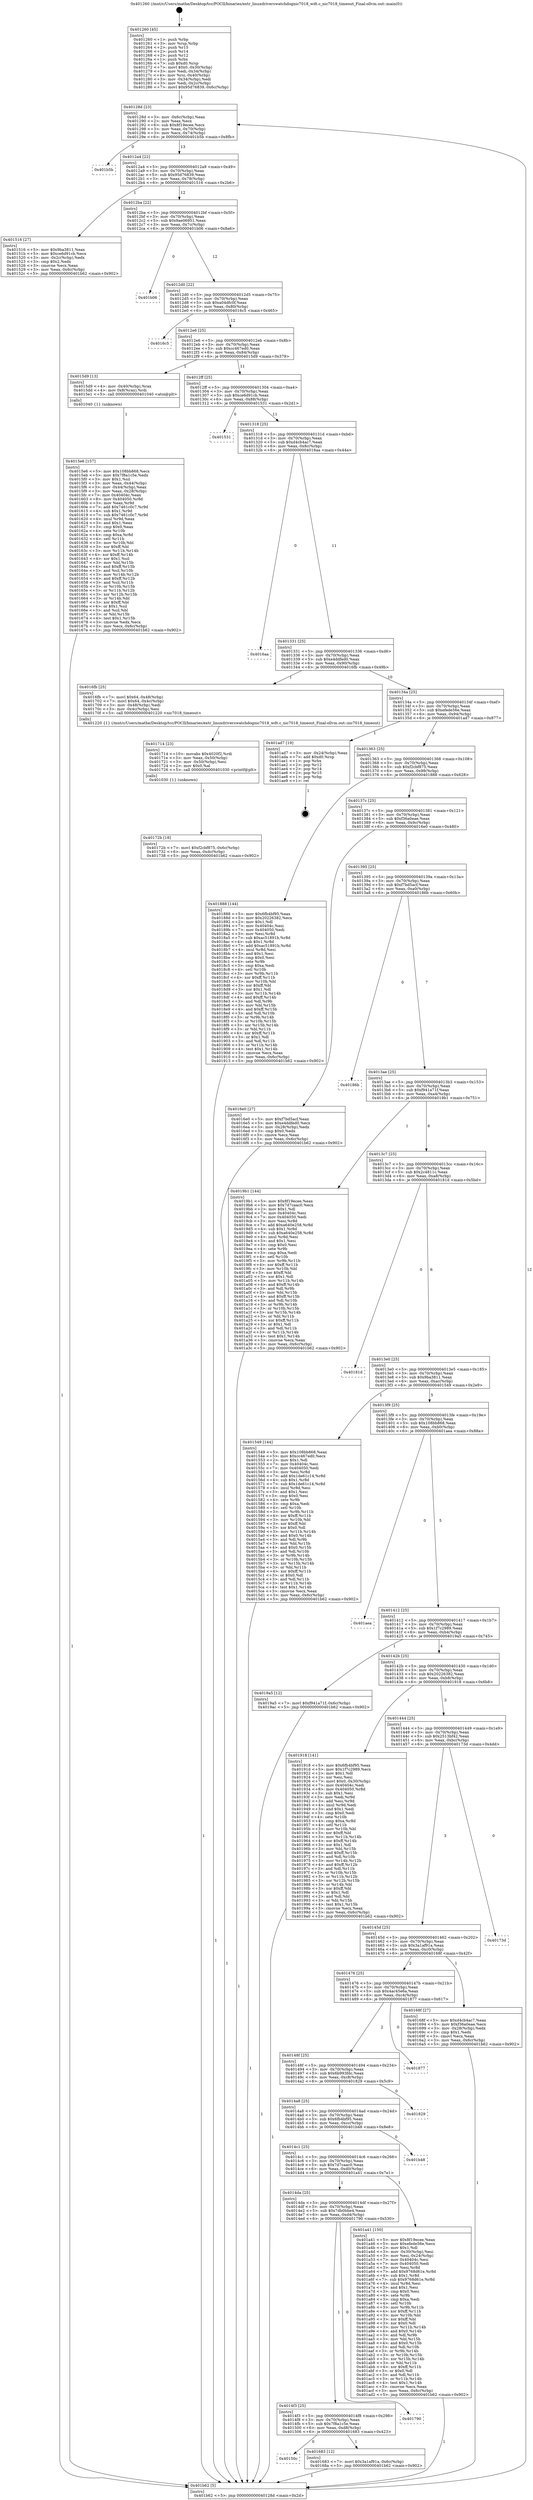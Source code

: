 digraph "0x401260" {
  label = "0x401260 (/mnt/c/Users/mathe/Desktop/tcc/POCII/binaries/extr_linuxdriverswatchdognic7018_wdt.c_nic7018_timeout_Final-ollvm.out::main(0))"
  labelloc = "t"
  node[shape=record]

  Entry [label="",width=0.3,height=0.3,shape=circle,fillcolor=black,style=filled]
  "0x40128d" [label="{
     0x40128d [23]\l
     | [instrs]\l
     &nbsp;&nbsp;0x40128d \<+3\>: mov -0x6c(%rbp),%eax\l
     &nbsp;&nbsp;0x401290 \<+2\>: mov %eax,%ecx\l
     &nbsp;&nbsp;0x401292 \<+6\>: sub $0x8f19ecee,%ecx\l
     &nbsp;&nbsp;0x401298 \<+3\>: mov %eax,-0x70(%rbp)\l
     &nbsp;&nbsp;0x40129b \<+3\>: mov %ecx,-0x74(%rbp)\l
     &nbsp;&nbsp;0x40129e \<+6\>: je 0000000000401b5b \<main+0x8fb\>\l
  }"]
  "0x401b5b" [label="{
     0x401b5b\l
  }", style=dashed]
  "0x4012a4" [label="{
     0x4012a4 [22]\l
     | [instrs]\l
     &nbsp;&nbsp;0x4012a4 \<+5\>: jmp 00000000004012a9 \<main+0x49\>\l
     &nbsp;&nbsp;0x4012a9 \<+3\>: mov -0x70(%rbp),%eax\l
     &nbsp;&nbsp;0x4012ac \<+5\>: sub $0x95d76839,%eax\l
     &nbsp;&nbsp;0x4012b1 \<+3\>: mov %eax,-0x78(%rbp)\l
     &nbsp;&nbsp;0x4012b4 \<+6\>: je 0000000000401516 \<main+0x2b6\>\l
  }"]
  Exit [label="",width=0.3,height=0.3,shape=circle,fillcolor=black,style=filled,peripheries=2]
  "0x401516" [label="{
     0x401516 [27]\l
     | [instrs]\l
     &nbsp;&nbsp;0x401516 \<+5\>: mov $0x9ba3811,%eax\l
     &nbsp;&nbsp;0x40151b \<+5\>: mov $0xce6d91cb,%ecx\l
     &nbsp;&nbsp;0x401520 \<+3\>: mov -0x2c(%rbp),%edx\l
     &nbsp;&nbsp;0x401523 \<+3\>: cmp $0x2,%edx\l
     &nbsp;&nbsp;0x401526 \<+3\>: cmovne %ecx,%eax\l
     &nbsp;&nbsp;0x401529 \<+3\>: mov %eax,-0x6c(%rbp)\l
     &nbsp;&nbsp;0x40152c \<+5\>: jmp 0000000000401b62 \<main+0x902\>\l
  }"]
  "0x4012ba" [label="{
     0x4012ba [22]\l
     | [instrs]\l
     &nbsp;&nbsp;0x4012ba \<+5\>: jmp 00000000004012bf \<main+0x5f\>\l
     &nbsp;&nbsp;0x4012bf \<+3\>: mov -0x70(%rbp),%eax\l
     &nbsp;&nbsp;0x4012c2 \<+5\>: sub $0x9ae06951,%eax\l
     &nbsp;&nbsp;0x4012c7 \<+3\>: mov %eax,-0x7c(%rbp)\l
     &nbsp;&nbsp;0x4012ca \<+6\>: je 0000000000401b06 \<main+0x8a6\>\l
  }"]
  "0x401b62" [label="{
     0x401b62 [5]\l
     | [instrs]\l
     &nbsp;&nbsp;0x401b62 \<+5\>: jmp 000000000040128d \<main+0x2d\>\l
  }"]
  "0x401260" [label="{
     0x401260 [45]\l
     | [instrs]\l
     &nbsp;&nbsp;0x401260 \<+1\>: push %rbp\l
     &nbsp;&nbsp;0x401261 \<+3\>: mov %rsp,%rbp\l
     &nbsp;&nbsp;0x401264 \<+2\>: push %r15\l
     &nbsp;&nbsp;0x401266 \<+2\>: push %r14\l
     &nbsp;&nbsp;0x401268 \<+2\>: push %r12\l
     &nbsp;&nbsp;0x40126a \<+1\>: push %rbx\l
     &nbsp;&nbsp;0x40126b \<+7\>: sub $0xd0,%rsp\l
     &nbsp;&nbsp;0x401272 \<+7\>: movl $0x0,-0x30(%rbp)\l
     &nbsp;&nbsp;0x401279 \<+3\>: mov %edi,-0x34(%rbp)\l
     &nbsp;&nbsp;0x40127c \<+4\>: mov %rsi,-0x40(%rbp)\l
     &nbsp;&nbsp;0x401280 \<+3\>: mov -0x34(%rbp),%edi\l
     &nbsp;&nbsp;0x401283 \<+3\>: mov %edi,-0x2c(%rbp)\l
     &nbsp;&nbsp;0x401286 \<+7\>: movl $0x95d76839,-0x6c(%rbp)\l
  }"]
  "0x40172b" [label="{
     0x40172b [18]\l
     | [instrs]\l
     &nbsp;&nbsp;0x40172b \<+7\>: movl $0xf2cbf875,-0x6c(%rbp)\l
     &nbsp;&nbsp;0x401732 \<+6\>: mov %eax,-0xdc(%rbp)\l
     &nbsp;&nbsp;0x401738 \<+5\>: jmp 0000000000401b62 \<main+0x902\>\l
  }"]
  "0x401b06" [label="{
     0x401b06\l
  }", style=dashed]
  "0x4012d0" [label="{
     0x4012d0 [22]\l
     | [instrs]\l
     &nbsp;&nbsp;0x4012d0 \<+5\>: jmp 00000000004012d5 \<main+0x75\>\l
     &nbsp;&nbsp;0x4012d5 \<+3\>: mov -0x70(%rbp),%eax\l
     &nbsp;&nbsp;0x4012d8 \<+5\>: sub $0xa04dfc0f,%eax\l
     &nbsp;&nbsp;0x4012dd \<+3\>: mov %eax,-0x80(%rbp)\l
     &nbsp;&nbsp;0x4012e0 \<+6\>: je 00000000004016c5 \<main+0x465\>\l
  }"]
  "0x401714" [label="{
     0x401714 [23]\l
     | [instrs]\l
     &nbsp;&nbsp;0x401714 \<+10\>: movabs $0x4020f2,%rdi\l
     &nbsp;&nbsp;0x40171e \<+3\>: mov %eax,-0x50(%rbp)\l
     &nbsp;&nbsp;0x401721 \<+3\>: mov -0x50(%rbp),%esi\l
     &nbsp;&nbsp;0x401724 \<+2\>: mov $0x0,%al\l
     &nbsp;&nbsp;0x401726 \<+5\>: call 0000000000401030 \<printf@plt\>\l
     | [calls]\l
     &nbsp;&nbsp;0x401030 \{1\} (unknown)\l
  }"]
  "0x4016c5" [label="{
     0x4016c5\l
  }", style=dashed]
  "0x4012e6" [label="{
     0x4012e6 [25]\l
     | [instrs]\l
     &nbsp;&nbsp;0x4012e6 \<+5\>: jmp 00000000004012eb \<main+0x8b\>\l
     &nbsp;&nbsp;0x4012eb \<+3\>: mov -0x70(%rbp),%eax\l
     &nbsp;&nbsp;0x4012ee \<+5\>: sub $0xcc467ed0,%eax\l
     &nbsp;&nbsp;0x4012f3 \<+6\>: mov %eax,-0x84(%rbp)\l
     &nbsp;&nbsp;0x4012f9 \<+6\>: je 00000000004015d9 \<main+0x379\>\l
  }"]
  "0x40150c" [label="{
     0x40150c\l
  }", style=dashed]
  "0x4015d9" [label="{
     0x4015d9 [13]\l
     | [instrs]\l
     &nbsp;&nbsp;0x4015d9 \<+4\>: mov -0x40(%rbp),%rax\l
     &nbsp;&nbsp;0x4015dd \<+4\>: mov 0x8(%rax),%rdi\l
     &nbsp;&nbsp;0x4015e1 \<+5\>: call 0000000000401040 \<atoi@plt\>\l
     | [calls]\l
     &nbsp;&nbsp;0x401040 \{1\} (unknown)\l
  }"]
  "0x4012ff" [label="{
     0x4012ff [25]\l
     | [instrs]\l
     &nbsp;&nbsp;0x4012ff \<+5\>: jmp 0000000000401304 \<main+0xa4\>\l
     &nbsp;&nbsp;0x401304 \<+3\>: mov -0x70(%rbp),%eax\l
     &nbsp;&nbsp;0x401307 \<+5\>: sub $0xce6d91cb,%eax\l
     &nbsp;&nbsp;0x40130c \<+6\>: mov %eax,-0x88(%rbp)\l
     &nbsp;&nbsp;0x401312 \<+6\>: je 0000000000401531 \<main+0x2d1\>\l
  }"]
  "0x401683" [label="{
     0x401683 [12]\l
     | [instrs]\l
     &nbsp;&nbsp;0x401683 \<+7\>: movl $0x3a1af91a,-0x6c(%rbp)\l
     &nbsp;&nbsp;0x40168a \<+5\>: jmp 0000000000401b62 \<main+0x902\>\l
  }"]
  "0x401531" [label="{
     0x401531\l
  }", style=dashed]
  "0x401318" [label="{
     0x401318 [25]\l
     | [instrs]\l
     &nbsp;&nbsp;0x401318 \<+5\>: jmp 000000000040131d \<main+0xbd\>\l
     &nbsp;&nbsp;0x40131d \<+3\>: mov -0x70(%rbp),%eax\l
     &nbsp;&nbsp;0x401320 \<+5\>: sub $0xd4cb4ac7,%eax\l
     &nbsp;&nbsp;0x401325 \<+6\>: mov %eax,-0x8c(%rbp)\l
     &nbsp;&nbsp;0x40132b \<+6\>: je 00000000004016aa \<main+0x44a\>\l
  }"]
  "0x4014f3" [label="{
     0x4014f3 [25]\l
     | [instrs]\l
     &nbsp;&nbsp;0x4014f3 \<+5\>: jmp 00000000004014f8 \<main+0x298\>\l
     &nbsp;&nbsp;0x4014f8 \<+3\>: mov -0x70(%rbp),%eax\l
     &nbsp;&nbsp;0x4014fb \<+5\>: sub $0x7f8a1c5e,%eax\l
     &nbsp;&nbsp;0x401500 \<+6\>: mov %eax,-0xd8(%rbp)\l
     &nbsp;&nbsp;0x401506 \<+6\>: je 0000000000401683 \<main+0x423\>\l
  }"]
  "0x4016aa" [label="{
     0x4016aa\l
  }", style=dashed]
  "0x401331" [label="{
     0x401331 [25]\l
     | [instrs]\l
     &nbsp;&nbsp;0x401331 \<+5\>: jmp 0000000000401336 \<main+0xd6\>\l
     &nbsp;&nbsp;0x401336 \<+3\>: mov -0x70(%rbp),%eax\l
     &nbsp;&nbsp;0x401339 \<+5\>: sub $0xe4ddfed0,%eax\l
     &nbsp;&nbsp;0x40133e \<+6\>: mov %eax,-0x90(%rbp)\l
     &nbsp;&nbsp;0x401344 \<+6\>: je 00000000004016fb \<main+0x49b\>\l
  }"]
  "0x401790" [label="{
     0x401790\l
  }", style=dashed]
  "0x4016fb" [label="{
     0x4016fb [25]\l
     | [instrs]\l
     &nbsp;&nbsp;0x4016fb \<+7\>: movl $0x64,-0x48(%rbp)\l
     &nbsp;&nbsp;0x401702 \<+7\>: movl $0x64,-0x4c(%rbp)\l
     &nbsp;&nbsp;0x401709 \<+3\>: mov -0x48(%rbp),%edi\l
     &nbsp;&nbsp;0x40170c \<+3\>: mov -0x4c(%rbp),%esi\l
     &nbsp;&nbsp;0x40170f \<+5\>: call 0000000000401220 \<nic7018_timeout\>\l
     | [calls]\l
     &nbsp;&nbsp;0x401220 \{1\} (/mnt/c/Users/mathe/Desktop/tcc/POCII/binaries/extr_linuxdriverswatchdognic7018_wdt.c_nic7018_timeout_Final-ollvm.out::nic7018_timeout)\l
  }"]
  "0x40134a" [label="{
     0x40134a [25]\l
     | [instrs]\l
     &nbsp;&nbsp;0x40134a \<+5\>: jmp 000000000040134f \<main+0xef\>\l
     &nbsp;&nbsp;0x40134f \<+3\>: mov -0x70(%rbp),%eax\l
     &nbsp;&nbsp;0x401352 \<+5\>: sub $0xefede56e,%eax\l
     &nbsp;&nbsp;0x401357 \<+6\>: mov %eax,-0x94(%rbp)\l
     &nbsp;&nbsp;0x40135d \<+6\>: je 0000000000401ad7 \<main+0x877\>\l
  }"]
  "0x4014da" [label="{
     0x4014da [25]\l
     | [instrs]\l
     &nbsp;&nbsp;0x4014da \<+5\>: jmp 00000000004014df \<main+0x27f\>\l
     &nbsp;&nbsp;0x4014df \<+3\>: mov -0x70(%rbp),%eax\l
     &nbsp;&nbsp;0x4014e2 \<+5\>: sub $0x7db0bbe4,%eax\l
     &nbsp;&nbsp;0x4014e7 \<+6\>: mov %eax,-0xd4(%rbp)\l
     &nbsp;&nbsp;0x4014ed \<+6\>: je 0000000000401790 \<main+0x530\>\l
  }"]
  "0x401ad7" [label="{
     0x401ad7 [19]\l
     | [instrs]\l
     &nbsp;&nbsp;0x401ad7 \<+3\>: mov -0x24(%rbp),%eax\l
     &nbsp;&nbsp;0x401ada \<+7\>: add $0xd0,%rsp\l
     &nbsp;&nbsp;0x401ae1 \<+1\>: pop %rbx\l
     &nbsp;&nbsp;0x401ae2 \<+2\>: pop %r12\l
     &nbsp;&nbsp;0x401ae4 \<+2\>: pop %r14\l
     &nbsp;&nbsp;0x401ae6 \<+2\>: pop %r15\l
     &nbsp;&nbsp;0x401ae8 \<+1\>: pop %rbp\l
     &nbsp;&nbsp;0x401ae9 \<+1\>: ret\l
  }"]
  "0x401363" [label="{
     0x401363 [25]\l
     | [instrs]\l
     &nbsp;&nbsp;0x401363 \<+5\>: jmp 0000000000401368 \<main+0x108\>\l
     &nbsp;&nbsp;0x401368 \<+3\>: mov -0x70(%rbp),%eax\l
     &nbsp;&nbsp;0x40136b \<+5\>: sub $0xf2cbf875,%eax\l
     &nbsp;&nbsp;0x401370 \<+6\>: mov %eax,-0x98(%rbp)\l
     &nbsp;&nbsp;0x401376 \<+6\>: je 0000000000401888 \<main+0x628\>\l
  }"]
  "0x401a41" [label="{
     0x401a41 [150]\l
     | [instrs]\l
     &nbsp;&nbsp;0x401a41 \<+5\>: mov $0x8f19ecee,%eax\l
     &nbsp;&nbsp;0x401a46 \<+5\>: mov $0xefede56e,%ecx\l
     &nbsp;&nbsp;0x401a4b \<+2\>: mov $0x1,%dl\l
     &nbsp;&nbsp;0x401a4d \<+3\>: mov -0x30(%rbp),%esi\l
     &nbsp;&nbsp;0x401a50 \<+3\>: mov %esi,-0x24(%rbp)\l
     &nbsp;&nbsp;0x401a53 \<+7\>: mov 0x40404c,%esi\l
     &nbsp;&nbsp;0x401a5a \<+7\>: mov 0x404050,%edi\l
     &nbsp;&nbsp;0x401a61 \<+3\>: mov %esi,%r8d\l
     &nbsp;&nbsp;0x401a64 \<+7\>: add $0x9768d61e,%r8d\l
     &nbsp;&nbsp;0x401a6b \<+4\>: sub $0x1,%r8d\l
     &nbsp;&nbsp;0x401a6f \<+7\>: sub $0x9768d61e,%r8d\l
     &nbsp;&nbsp;0x401a76 \<+4\>: imul %r8d,%esi\l
     &nbsp;&nbsp;0x401a7a \<+3\>: and $0x1,%esi\l
     &nbsp;&nbsp;0x401a7d \<+3\>: cmp $0x0,%esi\l
     &nbsp;&nbsp;0x401a80 \<+4\>: sete %r9b\l
     &nbsp;&nbsp;0x401a84 \<+3\>: cmp $0xa,%edi\l
     &nbsp;&nbsp;0x401a87 \<+4\>: setl %r10b\l
     &nbsp;&nbsp;0x401a8b \<+3\>: mov %r9b,%r11b\l
     &nbsp;&nbsp;0x401a8e \<+4\>: xor $0xff,%r11b\l
     &nbsp;&nbsp;0x401a92 \<+3\>: mov %r10b,%bl\l
     &nbsp;&nbsp;0x401a95 \<+3\>: xor $0xff,%bl\l
     &nbsp;&nbsp;0x401a98 \<+3\>: xor $0x0,%dl\l
     &nbsp;&nbsp;0x401a9b \<+3\>: mov %r11b,%r14b\l
     &nbsp;&nbsp;0x401a9e \<+4\>: and $0x0,%r14b\l
     &nbsp;&nbsp;0x401aa2 \<+3\>: and %dl,%r9b\l
     &nbsp;&nbsp;0x401aa5 \<+3\>: mov %bl,%r15b\l
     &nbsp;&nbsp;0x401aa8 \<+4\>: and $0x0,%r15b\l
     &nbsp;&nbsp;0x401aac \<+3\>: and %dl,%r10b\l
     &nbsp;&nbsp;0x401aaf \<+3\>: or %r9b,%r14b\l
     &nbsp;&nbsp;0x401ab2 \<+3\>: or %r10b,%r15b\l
     &nbsp;&nbsp;0x401ab5 \<+3\>: xor %r15b,%r14b\l
     &nbsp;&nbsp;0x401ab8 \<+3\>: or %bl,%r11b\l
     &nbsp;&nbsp;0x401abb \<+4\>: xor $0xff,%r11b\l
     &nbsp;&nbsp;0x401abf \<+3\>: or $0x0,%dl\l
     &nbsp;&nbsp;0x401ac2 \<+3\>: and %dl,%r11b\l
     &nbsp;&nbsp;0x401ac5 \<+3\>: or %r11b,%r14b\l
     &nbsp;&nbsp;0x401ac8 \<+4\>: test $0x1,%r14b\l
     &nbsp;&nbsp;0x401acc \<+3\>: cmovne %ecx,%eax\l
     &nbsp;&nbsp;0x401acf \<+3\>: mov %eax,-0x6c(%rbp)\l
     &nbsp;&nbsp;0x401ad2 \<+5\>: jmp 0000000000401b62 \<main+0x902\>\l
  }"]
  "0x401888" [label="{
     0x401888 [144]\l
     | [instrs]\l
     &nbsp;&nbsp;0x401888 \<+5\>: mov $0x6fb4bf95,%eax\l
     &nbsp;&nbsp;0x40188d \<+5\>: mov $0x20226382,%ecx\l
     &nbsp;&nbsp;0x401892 \<+2\>: mov $0x1,%dl\l
     &nbsp;&nbsp;0x401894 \<+7\>: mov 0x40404c,%esi\l
     &nbsp;&nbsp;0x40189b \<+7\>: mov 0x404050,%edi\l
     &nbsp;&nbsp;0x4018a2 \<+3\>: mov %esi,%r8d\l
     &nbsp;&nbsp;0x4018a5 \<+7\>: sub $0xac51891b,%r8d\l
     &nbsp;&nbsp;0x4018ac \<+4\>: sub $0x1,%r8d\l
     &nbsp;&nbsp;0x4018b0 \<+7\>: add $0xac51891b,%r8d\l
     &nbsp;&nbsp;0x4018b7 \<+4\>: imul %r8d,%esi\l
     &nbsp;&nbsp;0x4018bb \<+3\>: and $0x1,%esi\l
     &nbsp;&nbsp;0x4018be \<+3\>: cmp $0x0,%esi\l
     &nbsp;&nbsp;0x4018c1 \<+4\>: sete %r9b\l
     &nbsp;&nbsp;0x4018c5 \<+3\>: cmp $0xa,%edi\l
     &nbsp;&nbsp;0x4018c8 \<+4\>: setl %r10b\l
     &nbsp;&nbsp;0x4018cc \<+3\>: mov %r9b,%r11b\l
     &nbsp;&nbsp;0x4018cf \<+4\>: xor $0xff,%r11b\l
     &nbsp;&nbsp;0x4018d3 \<+3\>: mov %r10b,%bl\l
     &nbsp;&nbsp;0x4018d6 \<+3\>: xor $0xff,%bl\l
     &nbsp;&nbsp;0x4018d9 \<+3\>: xor $0x1,%dl\l
     &nbsp;&nbsp;0x4018dc \<+3\>: mov %r11b,%r14b\l
     &nbsp;&nbsp;0x4018df \<+4\>: and $0xff,%r14b\l
     &nbsp;&nbsp;0x4018e3 \<+3\>: and %dl,%r9b\l
     &nbsp;&nbsp;0x4018e6 \<+3\>: mov %bl,%r15b\l
     &nbsp;&nbsp;0x4018e9 \<+4\>: and $0xff,%r15b\l
     &nbsp;&nbsp;0x4018ed \<+3\>: and %dl,%r10b\l
     &nbsp;&nbsp;0x4018f0 \<+3\>: or %r9b,%r14b\l
     &nbsp;&nbsp;0x4018f3 \<+3\>: or %r10b,%r15b\l
     &nbsp;&nbsp;0x4018f6 \<+3\>: xor %r15b,%r14b\l
     &nbsp;&nbsp;0x4018f9 \<+3\>: or %bl,%r11b\l
     &nbsp;&nbsp;0x4018fc \<+4\>: xor $0xff,%r11b\l
     &nbsp;&nbsp;0x401900 \<+3\>: or $0x1,%dl\l
     &nbsp;&nbsp;0x401903 \<+3\>: and %dl,%r11b\l
     &nbsp;&nbsp;0x401906 \<+3\>: or %r11b,%r14b\l
     &nbsp;&nbsp;0x401909 \<+4\>: test $0x1,%r14b\l
     &nbsp;&nbsp;0x40190d \<+3\>: cmovne %ecx,%eax\l
     &nbsp;&nbsp;0x401910 \<+3\>: mov %eax,-0x6c(%rbp)\l
     &nbsp;&nbsp;0x401913 \<+5\>: jmp 0000000000401b62 \<main+0x902\>\l
  }"]
  "0x40137c" [label="{
     0x40137c [25]\l
     | [instrs]\l
     &nbsp;&nbsp;0x40137c \<+5\>: jmp 0000000000401381 \<main+0x121\>\l
     &nbsp;&nbsp;0x401381 \<+3\>: mov -0x70(%rbp),%eax\l
     &nbsp;&nbsp;0x401384 \<+5\>: sub $0xf36a0eae,%eax\l
     &nbsp;&nbsp;0x401389 \<+6\>: mov %eax,-0x9c(%rbp)\l
     &nbsp;&nbsp;0x40138f \<+6\>: je 00000000004016e0 \<main+0x480\>\l
  }"]
  "0x4014c1" [label="{
     0x4014c1 [25]\l
     | [instrs]\l
     &nbsp;&nbsp;0x4014c1 \<+5\>: jmp 00000000004014c6 \<main+0x266\>\l
     &nbsp;&nbsp;0x4014c6 \<+3\>: mov -0x70(%rbp),%eax\l
     &nbsp;&nbsp;0x4014c9 \<+5\>: sub $0x7d7caac0,%eax\l
     &nbsp;&nbsp;0x4014ce \<+6\>: mov %eax,-0xd0(%rbp)\l
     &nbsp;&nbsp;0x4014d4 \<+6\>: je 0000000000401a41 \<main+0x7e1\>\l
  }"]
  "0x4016e0" [label="{
     0x4016e0 [27]\l
     | [instrs]\l
     &nbsp;&nbsp;0x4016e0 \<+5\>: mov $0xf7bd5acf,%eax\l
     &nbsp;&nbsp;0x4016e5 \<+5\>: mov $0xe4ddfed0,%ecx\l
     &nbsp;&nbsp;0x4016ea \<+3\>: mov -0x28(%rbp),%edx\l
     &nbsp;&nbsp;0x4016ed \<+3\>: cmp $0x0,%edx\l
     &nbsp;&nbsp;0x4016f0 \<+3\>: cmove %ecx,%eax\l
     &nbsp;&nbsp;0x4016f3 \<+3\>: mov %eax,-0x6c(%rbp)\l
     &nbsp;&nbsp;0x4016f6 \<+5\>: jmp 0000000000401b62 \<main+0x902\>\l
  }"]
  "0x401395" [label="{
     0x401395 [25]\l
     | [instrs]\l
     &nbsp;&nbsp;0x401395 \<+5\>: jmp 000000000040139a \<main+0x13a\>\l
     &nbsp;&nbsp;0x40139a \<+3\>: mov -0x70(%rbp),%eax\l
     &nbsp;&nbsp;0x40139d \<+5\>: sub $0xf7bd5acf,%eax\l
     &nbsp;&nbsp;0x4013a2 \<+6\>: mov %eax,-0xa0(%rbp)\l
     &nbsp;&nbsp;0x4013a8 \<+6\>: je 000000000040186b \<main+0x60b\>\l
  }"]
  "0x401b48" [label="{
     0x401b48\l
  }", style=dashed]
  "0x40186b" [label="{
     0x40186b\l
  }", style=dashed]
  "0x4013ae" [label="{
     0x4013ae [25]\l
     | [instrs]\l
     &nbsp;&nbsp;0x4013ae \<+5\>: jmp 00000000004013b3 \<main+0x153\>\l
     &nbsp;&nbsp;0x4013b3 \<+3\>: mov -0x70(%rbp),%eax\l
     &nbsp;&nbsp;0x4013b6 \<+5\>: sub $0xf941a71f,%eax\l
     &nbsp;&nbsp;0x4013bb \<+6\>: mov %eax,-0xa4(%rbp)\l
     &nbsp;&nbsp;0x4013c1 \<+6\>: je 00000000004019b1 \<main+0x751\>\l
  }"]
  "0x4014a8" [label="{
     0x4014a8 [25]\l
     | [instrs]\l
     &nbsp;&nbsp;0x4014a8 \<+5\>: jmp 00000000004014ad \<main+0x24d\>\l
     &nbsp;&nbsp;0x4014ad \<+3\>: mov -0x70(%rbp),%eax\l
     &nbsp;&nbsp;0x4014b0 \<+5\>: sub $0x6fb4bf95,%eax\l
     &nbsp;&nbsp;0x4014b5 \<+6\>: mov %eax,-0xcc(%rbp)\l
     &nbsp;&nbsp;0x4014bb \<+6\>: je 0000000000401b48 \<main+0x8e8\>\l
  }"]
  "0x4019b1" [label="{
     0x4019b1 [144]\l
     | [instrs]\l
     &nbsp;&nbsp;0x4019b1 \<+5\>: mov $0x8f19ecee,%eax\l
     &nbsp;&nbsp;0x4019b6 \<+5\>: mov $0x7d7caac0,%ecx\l
     &nbsp;&nbsp;0x4019bb \<+2\>: mov $0x1,%dl\l
     &nbsp;&nbsp;0x4019bd \<+7\>: mov 0x40404c,%esi\l
     &nbsp;&nbsp;0x4019c4 \<+7\>: mov 0x404050,%edi\l
     &nbsp;&nbsp;0x4019cb \<+3\>: mov %esi,%r8d\l
     &nbsp;&nbsp;0x4019ce \<+7\>: add $0xa640e258,%r8d\l
     &nbsp;&nbsp;0x4019d5 \<+4\>: sub $0x1,%r8d\l
     &nbsp;&nbsp;0x4019d9 \<+7\>: sub $0xa640e258,%r8d\l
     &nbsp;&nbsp;0x4019e0 \<+4\>: imul %r8d,%esi\l
     &nbsp;&nbsp;0x4019e4 \<+3\>: and $0x1,%esi\l
     &nbsp;&nbsp;0x4019e7 \<+3\>: cmp $0x0,%esi\l
     &nbsp;&nbsp;0x4019ea \<+4\>: sete %r9b\l
     &nbsp;&nbsp;0x4019ee \<+3\>: cmp $0xa,%edi\l
     &nbsp;&nbsp;0x4019f1 \<+4\>: setl %r10b\l
     &nbsp;&nbsp;0x4019f5 \<+3\>: mov %r9b,%r11b\l
     &nbsp;&nbsp;0x4019f8 \<+4\>: xor $0xff,%r11b\l
     &nbsp;&nbsp;0x4019fc \<+3\>: mov %r10b,%bl\l
     &nbsp;&nbsp;0x4019ff \<+3\>: xor $0xff,%bl\l
     &nbsp;&nbsp;0x401a02 \<+3\>: xor $0x1,%dl\l
     &nbsp;&nbsp;0x401a05 \<+3\>: mov %r11b,%r14b\l
     &nbsp;&nbsp;0x401a08 \<+4\>: and $0xff,%r14b\l
     &nbsp;&nbsp;0x401a0c \<+3\>: and %dl,%r9b\l
     &nbsp;&nbsp;0x401a0f \<+3\>: mov %bl,%r15b\l
     &nbsp;&nbsp;0x401a12 \<+4\>: and $0xff,%r15b\l
     &nbsp;&nbsp;0x401a16 \<+3\>: and %dl,%r10b\l
     &nbsp;&nbsp;0x401a19 \<+3\>: or %r9b,%r14b\l
     &nbsp;&nbsp;0x401a1c \<+3\>: or %r10b,%r15b\l
     &nbsp;&nbsp;0x401a1f \<+3\>: xor %r15b,%r14b\l
     &nbsp;&nbsp;0x401a22 \<+3\>: or %bl,%r11b\l
     &nbsp;&nbsp;0x401a25 \<+4\>: xor $0xff,%r11b\l
     &nbsp;&nbsp;0x401a29 \<+3\>: or $0x1,%dl\l
     &nbsp;&nbsp;0x401a2c \<+3\>: and %dl,%r11b\l
     &nbsp;&nbsp;0x401a2f \<+3\>: or %r11b,%r14b\l
     &nbsp;&nbsp;0x401a32 \<+4\>: test $0x1,%r14b\l
     &nbsp;&nbsp;0x401a36 \<+3\>: cmovne %ecx,%eax\l
     &nbsp;&nbsp;0x401a39 \<+3\>: mov %eax,-0x6c(%rbp)\l
     &nbsp;&nbsp;0x401a3c \<+5\>: jmp 0000000000401b62 \<main+0x902\>\l
  }"]
  "0x4013c7" [label="{
     0x4013c7 [25]\l
     | [instrs]\l
     &nbsp;&nbsp;0x4013c7 \<+5\>: jmp 00000000004013cc \<main+0x16c\>\l
     &nbsp;&nbsp;0x4013cc \<+3\>: mov -0x70(%rbp),%eax\l
     &nbsp;&nbsp;0x4013cf \<+5\>: sub $0x2c4811c,%eax\l
     &nbsp;&nbsp;0x4013d4 \<+6\>: mov %eax,-0xa8(%rbp)\l
     &nbsp;&nbsp;0x4013da \<+6\>: je 000000000040181d \<main+0x5bd\>\l
  }"]
  "0x401829" [label="{
     0x401829\l
  }", style=dashed]
  "0x40181d" [label="{
     0x40181d\l
  }", style=dashed]
  "0x4013e0" [label="{
     0x4013e0 [25]\l
     | [instrs]\l
     &nbsp;&nbsp;0x4013e0 \<+5\>: jmp 00000000004013e5 \<main+0x185\>\l
     &nbsp;&nbsp;0x4013e5 \<+3\>: mov -0x70(%rbp),%eax\l
     &nbsp;&nbsp;0x4013e8 \<+5\>: sub $0x9ba3811,%eax\l
     &nbsp;&nbsp;0x4013ed \<+6\>: mov %eax,-0xac(%rbp)\l
     &nbsp;&nbsp;0x4013f3 \<+6\>: je 0000000000401549 \<main+0x2e9\>\l
  }"]
  "0x40148f" [label="{
     0x40148f [25]\l
     | [instrs]\l
     &nbsp;&nbsp;0x40148f \<+5\>: jmp 0000000000401494 \<main+0x234\>\l
     &nbsp;&nbsp;0x401494 \<+3\>: mov -0x70(%rbp),%eax\l
     &nbsp;&nbsp;0x401497 \<+5\>: sub $0x6b993fdc,%eax\l
     &nbsp;&nbsp;0x40149c \<+6\>: mov %eax,-0xc8(%rbp)\l
     &nbsp;&nbsp;0x4014a2 \<+6\>: je 0000000000401829 \<main+0x5c9\>\l
  }"]
  "0x401549" [label="{
     0x401549 [144]\l
     | [instrs]\l
     &nbsp;&nbsp;0x401549 \<+5\>: mov $0x108bb868,%eax\l
     &nbsp;&nbsp;0x40154e \<+5\>: mov $0xcc467ed0,%ecx\l
     &nbsp;&nbsp;0x401553 \<+2\>: mov $0x1,%dl\l
     &nbsp;&nbsp;0x401555 \<+7\>: mov 0x40404c,%esi\l
     &nbsp;&nbsp;0x40155c \<+7\>: mov 0x404050,%edi\l
     &nbsp;&nbsp;0x401563 \<+3\>: mov %esi,%r8d\l
     &nbsp;&nbsp;0x401566 \<+7\>: add $0x1de61c14,%r8d\l
     &nbsp;&nbsp;0x40156d \<+4\>: sub $0x1,%r8d\l
     &nbsp;&nbsp;0x401571 \<+7\>: sub $0x1de61c14,%r8d\l
     &nbsp;&nbsp;0x401578 \<+4\>: imul %r8d,%esi\l
     &nbsp;&nbsp;0x40157c \<+3\>: and $0x1,%esi\l
     &nbsp;&nbsp;0x40157f \<+3\>: cmp $0x0,%esi\l
     &nbsp;&nbsp;0x401582 \<+4\>: sete %r9b\l
     &nbsp;&nbsp;0x401586 \<+3\>: cmp $0xa,%edi\l
     &nbsp;&nbsp;0x401589 \<+4\>: setl %r10b\l
     &nbsp;&nbsp;0x40158d \<+3\>: mov %r9b,%r11b\l
     &nbsp;&nbsp;0x401590 \<+4\>: xor $0xff,%r11b\l
     &nbsp;&nbsp;0x401594 \<+3\>: mov %r10b,%bl\l
     &nbsp;&nbsp;0x401597 \<+3\>: xor $0xff,%bl\l
     &nbsp;&nbsp;0x40159a \<+3\>: xor $0x0,%dl\l
     &nbsp;&nbsp;0x40159d \<+3\>: mov %r11b,%r14b\l
     &nbsp;&nbsp;0x4015a0 \<+4\>: and $0x0,%r14b\l
     &nbsp;&nbsp;0x4015a4 \<+3\>: and %dl,%r9b\l
     &nbsp;&nbsp;0x4015a7 \<+3\>: mov %bl,%r15b\l
     &nbsp;&nbsp;0x4015aa \<+4\>: and $0x0,%r15b\l
     &nbsp;&nbsp;0x4015ae \<+3\>: and %dl,%r10b\l
     &nbsp;&nbsp;0x4015b1 \<+3\>: or %r9b,%r14b\l
     &nbsp;&nbsp;0x4015b4 \<+3\>: or %r10b,%r15b\l
     &nbsp;&nbsp;0x4015b7 \<+3\>: xor %r15b,%r14b\l
     &nbsp;&nbsp;0x4015ba \<+3\>: or %bl,%r11b\l
     &nbsp;&nbsp;0x4015bd \<+4\>: xor $0xff,%r11b\l
     &nbsp;&nbsp;0x4015c1 \<+3\>: or $0x0,%dl\l
     &nbsp;&nbsp;0x4015c4 \<+3\>: and %dl,%r11b\l
     &nbsp;&nbsp;0x4015c7 \<+3\>: or %r11b,%r14b\l
     &nbsp;&nbsp;0x4015ca \<+4\>: test $0x1,%r14b\l
     &nbsp;&nbsp;0x4015ce \<+3\>: cmovne %ecx,%eax\l
     &nbsp;&nbsp;0x4015d1 \<+3\>: mov %eax,-0x6c(%rbp)\l
     &nbsp;&nbsp;0x4015d4 \<+5\>: jmp 0000000000401b62 \<main+0x902\>\l
  }"]
  "0x4013f9" [label="{
     0x4013f9 [25]\l
     | [instrs]\l
     &nbsp;&nbsp;0x4013f9 \<+5\>: jmp 00000000004013fe \<main+0x19e\>\l
     &nbsp;&nbsp;0x4013fe \<+3\>: mov -0x70(%rbp),%eax\l
     &nbsp;&nbsp;0x401401 \<+5\>: sub $0x108bb868,%eax\l
     &nbsp;&nbsp;0x401406 \<+6\>: mov %eax,-0xb0(%rbp)\l
     &nbsp;&nbsp;0x40140c \<+6\>: je 0000000000401aea \<main+0x88a\>\l
  }"]
  "0x4015e6" [label="{
     0x4015e6 [157]\l
     | [instrs]\l
     &nbsp;&nbsp;0x4015e6 \<+5\>: mov $0x108bb868,%ecx\l
     &nbsp;&nbsp;0x4015eb \<+5\>: mov $0x7f8a1c5e,%edx\l
     &nbsp;&nbsp;0x4015f0 \<+3\>: mov $0x1,%sil\l
     &nbsp;&nbsp;0x4015f3 \<+3\>: mov %eax,-0x44(%rbp)\l
     &nbsp;&nbsp;0x4015f6 \<+3\>: mov -0x44(%rbp),%eax\l
     &nbsp;&nbsp;0x4015f9 \<+3\>: mov %eax,-0x28(%rbp)\l
     &nbsp;&nbsp;0x4015fc \<+7\>: mov 0x40404c,%eax\l
     &nbsp;&nbsp;0x401603 \<+8\>: mov 0x404050,%r8d\l
     &nbsp;&nbsp;0x40160b \<+3\>: mov %eax,%r9d\l
     &nbsp;&nbsp;0x40160e \<+7\>: add $0x7461c0c7,%r9d\l
     &nbsp;&nbsp;0x401615 \<+4\>: sub $0x1,%r9d\l
     &nbsp;&nbsp;0x401619 \<+7\>: sub $0x7461c0c7,%r9d\l
     &nbsp;&nbsp;0x401620 \<+4\>: imul %r9d,%eax\l
     &nbsp;&nbsp;0x401624 \<+3\>: and $0x1,%eax\l
     &nbsp;&nbsp;0x401627 \<+3\>: cmp $0x0,%eax\l
     &nbsp;&nbsp;0x40162a \<+4\>: sete %r10b\l
     &nbsp;&nbsp;0x40162e \<+4\>: cmp $0xa,%r8d\l
     &nbsp;&nbsp;0x401632 \<+4\>: setl %r11b\l
     &nbsp;&nbsp;0x401636 \<+3\>: mov %r10b,%bl\l
     &nbsp;&nbsp;0x401639 \<+3\>: xor $0xff,%bl\l
     &nbsp;&nbsp;0x40163c \<+3\>: mov %r11b,%r14b\l
     &nbsp;&nbsp;0x40163f \<+4\>: xor $0xff,%r14b\l
     &nbsp;&nbsp;0x401643 \<+4\>: xor $0x1,%sil\l
     &nbsp;&nbsp;0x401647 \<+3\>: mov %bl,%r15b\l
     &nbsp;&nbsp;0x40164a \<+4\>: and $0xff,%r15b\l
     &nbsp;&nbsp;0x40164e \<+3\>: and %sil,%r10b\l
     &nbsp;&nbsp;0x401651 \<+3\>: mov %r14b,%r12b\l
     &nbsp;&nbsp;0x401654 \<+4\>: and $0xff,%r12b\l
     &nbsp;&nbsp;0x401658 \<+3\>: and %sil,%r11b\l
     &nbsp;&nbsp;0x40165b \<+3\>: or %r10b,%r15b\l
     &nbsp;&nbsp;0x40165e \<+3\>: or %r11b,%r12b\l
     &nbsp;&nbsp;0x401661 \<+3\>: xor %r12b,%r15b\l
     &nbsp;&nbsp;0x401664 \<+3\>: or %r14b,%bl\l
     &nbsp;&nbsp;0x401667 \<+3\>: xor $0xff,%bl\l
     &nbsp;&nbsp;0x40166a \<+4\>: or $0x1,%sil\l
     &nbsp;&nbsp;0x40166e \<+3\>: and %sil,%bl\l
     &nbsp;&nbsp;0x401671 \<+3\>: or %bl,%r15b\l
     &nbsp;&nbsp;0x401674 \<+4\>: test $0x1,%r15b\l
     &nbsp;&nbsp;0x401678 \<+3\>: cmovne %edx,%ecx\l
     &nbsp;&nbsp;0x40167b \<+3\>: mov %ecx,-0x6c(%rbp)\l
     &nbsp;&nbsp;0x40167e \<+5\>: jmp 0000000000401b62 \<main+0x902\>\l
  }"]
  "0x401877" [label="{
     0x401877\l
  }", style=dashed]
  "0x401aea" [label="{
     0x401aea\l
  }", style=dashed]
  "0x401412" [label="{
     0x401412 [25]\l
     | [instrs]\l
     &nbsp;&nbsp;0x401412 \<+5\>: jmp 0000000000401417 \<main+0x1b7\>\l
     &nbsp;&nbsp;0x401417 \<+3\>: mov -0x70(%rbp),%eax\l
     &nbsp;&nbsp;0x40141a \<+5\>: sub $0x1f7c2989,%eax\l
     &nbsp;&nbsp;0x40141f \<+6\>: mov %eax,-0xb4(%rbp)\l
     &nbsp;&nbsp;0x401425 \<+6\>: je 00000000004019a5 \<main+0x745\>\l
  }"]
  "0x401476" [label="{
     0x401476 [25]\l
     | [instrs]\l
     &nbsp;&nbsp;0x401476 \<+5\>: jmp 000000000040147b \<main+0x21b\>\l
     &nbsp;&nbsp;0x40147b \<+3\>: mov -0x70(%rbp),%eax\l
     &nbsp;&nbsp;0x40147e \<+5\>: sub $0x4ac45e6a,%eax\l
     &nbsp;&nbsp;0x401483 \<+6\>: mov %eax,-0xc4(%rbp)\l
     &nbsp;&nbsp;0x401489 \<+6\>: je 0000000000401877 \<main+0x617\>\l
  }"]
  "0x4019a5" [label="{
     0x4019a5 [12]\l
     | [instrs]\l
     &nbsp;&nbsp;0x4019a5 \<+7\>: movl $0xf941a71f,-0x6c(%rbp)\l
     &nbsp;&nbsp;0x4019ac \<+5\>: jmp 0000000000401b62 \<main+0x902\>\l
  }"]
  "0x40142b" [label="{
     0x40142b [25]\l
     | [instrs]\l
     &nbsp;&nbsp;0x40142b \<+5\>: jmp 0000000000401430 \<main+0x1d0\>\l
     &nbsp;&nbsp;0x401430 \<+3\>: mov -0x70(%rbp),%eax\l
     &nbsp;&nbsp;0x401433 \<+5\>: sub $0x20226382,%eax\l
     &nbsp;&nbsp;0x401438 \<+6\>: mov %eax,-0xb8(%rbp)\l
     &nbsp;&nbsp;0x40143e \<+6\>: je 0000000000401918 \<main+0x6b8\>\l
  }"]
  "0x40168f" [label="{
     0x40168f [27]\l
     | [instrs]\l
     &nbsp;&nbsp;0x40168f \<+5\>: mov $0xd4cb4ac7,%eax\l
     &nbsp;&nbsp;0x401694 \<+5\>: mov $0xf36a0eae,%ecx\l
     &nbsp;&nbsp;0x401699 \<+3\>: mov -0x28(%rbp),%edx\l
     &nbsp;&nbsp;0x40169c \<+3\>: cmp $0x1,%edx\l
     &nbsp;&nbsp;0x40169f \<+3\>: cmovl %ecx,%eax\l
     &nbsp;&nbsp;0x4016a2 \<+3\>: mov %eax,-0x6c(%rbp)\l
     &nbsp;&nbsp;0x4016a5 \<+5\>: jmp 0000000000401b62 \<main+0x902\>\l
  }"]
  "0x401918" [label="{
     0x401918 [141]\l
     | [instrs]\l
     &nbsp;&nbsp;0x401918 \<+5\>: mov $0x6fb4bf95,%eax\l
     &nbsp;&nbsp;0x40191d \<+5\>: mov $0x1f7c2989,%ecx\l
     &nbsp;&nbsp;0x401922 \<+2\>: mov $0x1,%dl\l
     &nbsp;&nbsp;0x401924 \<+2\>: xor %esi,%esi\l
     &nbsp;&nbsp;0x401926 \<+7\>: movl $0x0,-0x30(%rbp)\l
     &nbsp;&nbsp;0x40192d \<+7\>: mov 0x40404c,%edi\l
     &nbsp;&nbsp;0x401934 \<+8\>: mov 0x404050,%r8d\l
     &nbsp;&nbsp;0x40193c \<+3\>: sub $0x1,%esi\l
     &nbsp;&nbsp;0x40193f \<+3\>: mov %edi,%r9d\l
     &nbsp;&nbsp;0x401942 \<+3\>: add %esi,%r9d\l
     &nbsp;&nbsp;0x401945 \<+4\>: imul %r9d,%edi\l
     &nbsp;&nbsp;0x401949 \<+3\>: and $0x1,%edi\l
     &nbsp;&nbsp;0x40194c \<+3\>: cmp $0x0,%edi\l
     &nbsp;&nbsp;0x40194f \<+4\>: sete %r10b\l
     &nbsp;&nbsp;0x401953 \<+4\>: cmp $0xa,%r8d\l
     &nbsp;&nbsp;0x401957 \<+4\>: setl %r11b\l
     &nbsp;&nbsp;0x40195b \<+3\>: mov %r10b,%bl\l
     &nbsp;&nbsp;0x40195e \<+3\>: xor $0xff,%bl\l
     &nbsp;&nbsp;0x401961 \<+3\>: mov %r11b,%r14b\l
     &nbsp;&nbsp;0x401964 \<+4\>: xor $0xff,%r14b\l
     &nbsp;&nbsp;0x401968 \<+3\>: xor $0x1,%dl\l
     &nbsp;&nbsp;0x40196b \<+3\>: mov %bl,%r15b\l
     &nbsp;&nbsp;0x40196e \<+4\>: and $0xff,%r15b\l
     &nbsp;&nbsp;0x401972 \<+3\>: and %dl,%r10b\l
     &nbsp;&nbsp;0x401975 \<+3\>: mov %r14b,%r12b\l
     &nbsp;&nbsp;0x401978 \<+4\>: and $0xff,%r12b\l
     &nbsp;&nbsp;0x40197c \<+3\>: and %dl,%r11b\l
     &nbsp;&nbsp;0x40197f \<+3\>: or %r10b,%r15b\l
     &nbsp;&nbsp;0x401982 \<+3\>: or %r11b,%r12b\l
     &nbsp;&nbsp;0x401985 \<+3\>: xor %r12b,%r15b\l
     &nbsp;&nbsp;0x401988 \<+3\>: or %r14b,%bl\l
     &nbsp;&nbsp;0x40198b \<+3\>: xor $0xff,%bl\l
     &nbsp;&nbsp;0x40198e \<+3\>: or $0x1,%dl\l
     &nbsp;&nbsp;0x401991 \<+2\>: and %dl,%bl\l
     &nbsp;&nbsp;0x401993 \<+3\>: or %bl,%r15b\l
     &nbsp;&nbsp;0x401996 \<+4\>: test $0x1,%r15b\l
     &nbsp;&nbsp;0x40199a \<+3\>: cmovne %ecx,%eax\l
     &nbsp;&nbsp;0x40199d \<+3\>: mov %eax,-0x6c(%rbp)\l
     &nbsp;&nbsp;0x4019a0 \<+5\>: jmp 0000000000401b62 \<main+0x902\>\l
  }"]
  "0x401444" [label="{
     0x401444 [25]\l
     | [instrs]\l
     &nbsp;&nbsp;0x401444 \<+5\>: jmp 0000000000401449 \<main+0x1e9\>\l
     &nbsp;&nbsp;0x401449 \<+3\>: mov -0x70(%rbp),%eax\l
     &nbsp;&nbsp;0x40144c \<+5\>: sub $0x2513bf42,%eax\l
     &nbsp;&nbsp;0x401451 \<+6\>: mov %eax,-0xbc(%rbp)\l
     &nbsp;&nbsp;0x401457 \<+6\>: je 000000000040173d \<main+0x4dd\>\l
  }"]
  "0x40145d" [label="{
     0x40145d [25]\l
     | [instrs]\l
     &nbsp;&nbsp;0x40145d \<+5\>: jmp 0000000000401462 \<main+0x202\>\l
     &nbsp;&nbsp;0x401462 \<+3\>: mov -0x70(%rbp),%eax\l
     &nbsp;&nbsp;0x401465 \<+5\>: sub $0x3a1af91a,%eax\l
     &nbsp;&nbsp;0x40146a \<+6\>: mov %eax,-0xc0(%rbp)\l
     &nbsp;&nbsp;0x401470 \<+6\>: je 000000000040168f \<main+0x42f\>\l
  }"]
  "0x40173d" [label="{
     0x40173d\l
  }", style=dashed]
  Entry -> "0x401260" [label=" 1"]
  "0x40128d" -> "0x401b5b" [label=" 0"]
  "0x40128d" -> "0x4012a4" [label=" 13"]
  "0x401ad7" -> Exit [label=" 1"]
  "0x4012a4" -> "0x401516" [label=" 1"]
  "0x4012a4" -> "0x4012ba" [label=" 12"]
  "0x401516" -> "0x401b62" [label=" 1"]
  "0x401260" -> "0x40128d" [label=" 1"]
  "0x401b62" -> "0x40128d" [label=" 12"]
  "0x401a41" -> "0x401b62" [label=" 1"]
  "0x4012ba" -> "0x401b06" [label=" 0"]
  "0x4012ba" -> "0x4012d0" [label=" 12"]
  "0x4019b1" -> "0x401b62" [label=" 1"]
  "0x4012d0" -> "0x4016c5" [label=" 0"]
  "0x4012d0" -> "0x4012e6" [label=" 12"]
  "0x4019a5" -> "0x401b62" [label=" 1"]
  "0x4012e6" -> "0x4015d9" [label=" 1"]
  "0x4012e6" -> "0x4012ff" [label=" 11"]
  "0x401918" -> "0x401b62" [label=" 1"]
  "0x4012ff" -> "0x401531" [label=" 0"]
  "0x4012ff" -> "0x401318" [label=" 11"]
  "0x401888" -> "0x401b62" [label=" 1"]
  "0x401318" -> "0x4016aa" [label=" 0"]
  "0x401318" -> "0x401331" [label=" 11"]
  "0x401714" -> "0x40172b" [label=" 1"]
  "0x401331" -> "0x4016fb" [label=" 1"]
  "0x401331" -> "0x40134a" [label=" 10"]
  "0x4016fb" -> "0x401714" [label=" 1"]
  "0x40134a" -> "0x401ad7" [label=" 1"]
  "0x40134a" -> "0x401363" [label=" 9"]
  "0x40168f" -> "0x401b62" [label=" 1"]
  "0x401363" -> "0x401888" [label=" 1"]
  "0x401363" -> "0x40137c" [label=" 8"]
  "0x401683" -> "0x401b62" [label=" 1"]
  "0x40137c" -> "0x4016e0" [label=" 1"]
  "0x40137c" -> "0x401395" [label=" 7"]
  "0x4014f3" -> "0x401683" [label=" 1"]
  "0x401395" -> "0x40186b" [label=" 0"]
  "0x401395" -> "0x4013ae" [label=" 7"]
  "0x40172b" -> "0x401b62" [label=" 1"]
  "0x4013ae" -> "0x4019b1" [label=" 1"]
  "0x4013ae" -> "0x4013c7" [label=" 6"]
  "0x4014da" -> "0x401790" [label=" 0"]
  "0x4013c7" -> "0x40181d" [label=" 0"]
  "0x4013c7" -> "0x4013e0" [label=" 6"]
  "0x4016e0" -> "0x401b62" [label=" 1"]
  "0x4013e0" -> "0x401549" [label=" 1"]
  "0x4013e0" -> "0x4013f9" [label=" 5"]
  "0x401549" -> "0x401b62" [label=" 1"]
  "0x4015d9" -> "0x4015e6" [label=" 1"]
  "0x4015e6" -> "0x401b62" [label=" 1"]
  "0x4014c1" -> "0x401a41" [label=" 1"]
  "0x4013f9" -> "0x401aea" [label=" 0"]
  "0x4013f9" -> "0x401412" [label=" 5"]
  "0x4014f3" -> "0x40150c" [label=" 0"]
  "0x401412" -> "0x4019a5" [label=" 1"]
  "0x401412" -> "0x40142b" [label=" 4"]
  "0x4014a8" -> "0x401b48" [label=" 0"]
  "0x40142b" -> "0x401918" [label=" 1"]
  "0x40142b" -> "0x401444" [label=" 3"]
  "0x4014da" -> "0x4014f3" [label=" 1"]
  "0x401444" -> "0x40173d" [label=" 0"]
  "0x401444" -> "0x40145d" [label=" 3"]
  "0x40148f" -> "0x4014a8" [label=" 2"]
  "0x40145d" -> "0x40168f" [label=" 1"]
  "0x40145d" -> "0x401476" [label=" 2"]
  "0x4014a8" -> "0x4014c1" [label=" 2"]
  "0x401476" -> "0x401877" [label=" 0"]
  "0x401476" -> "0x40148f" [label=" 2"]
  "0x4014c1" -> "0x4014da" [label=" 1"]
  "0x40148f" -> "0x401829" [label=" 0"]
}
